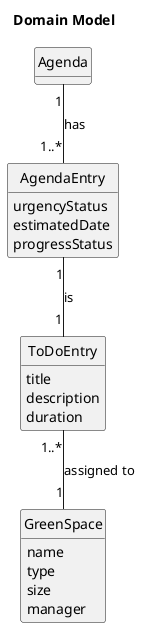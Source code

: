 @startuml

title Domain Model

hide methods
hide circle

class Agenda {
}

class AgendaEntry {
  urgencyStatus
  estimatedDate
  progressStatus
}

class ToDoEntry {
  title
  description
  duration
}

class GreenSpace {
  name
  type
  size
  manager
}

Agenda "1" -- "1..*" AgendaEntry : has
AgendaEntry "1" -- "1" ToDoEntry : is
ToDoEntry "1..*" -- "1" GreenSpace : assigned to

@enduml